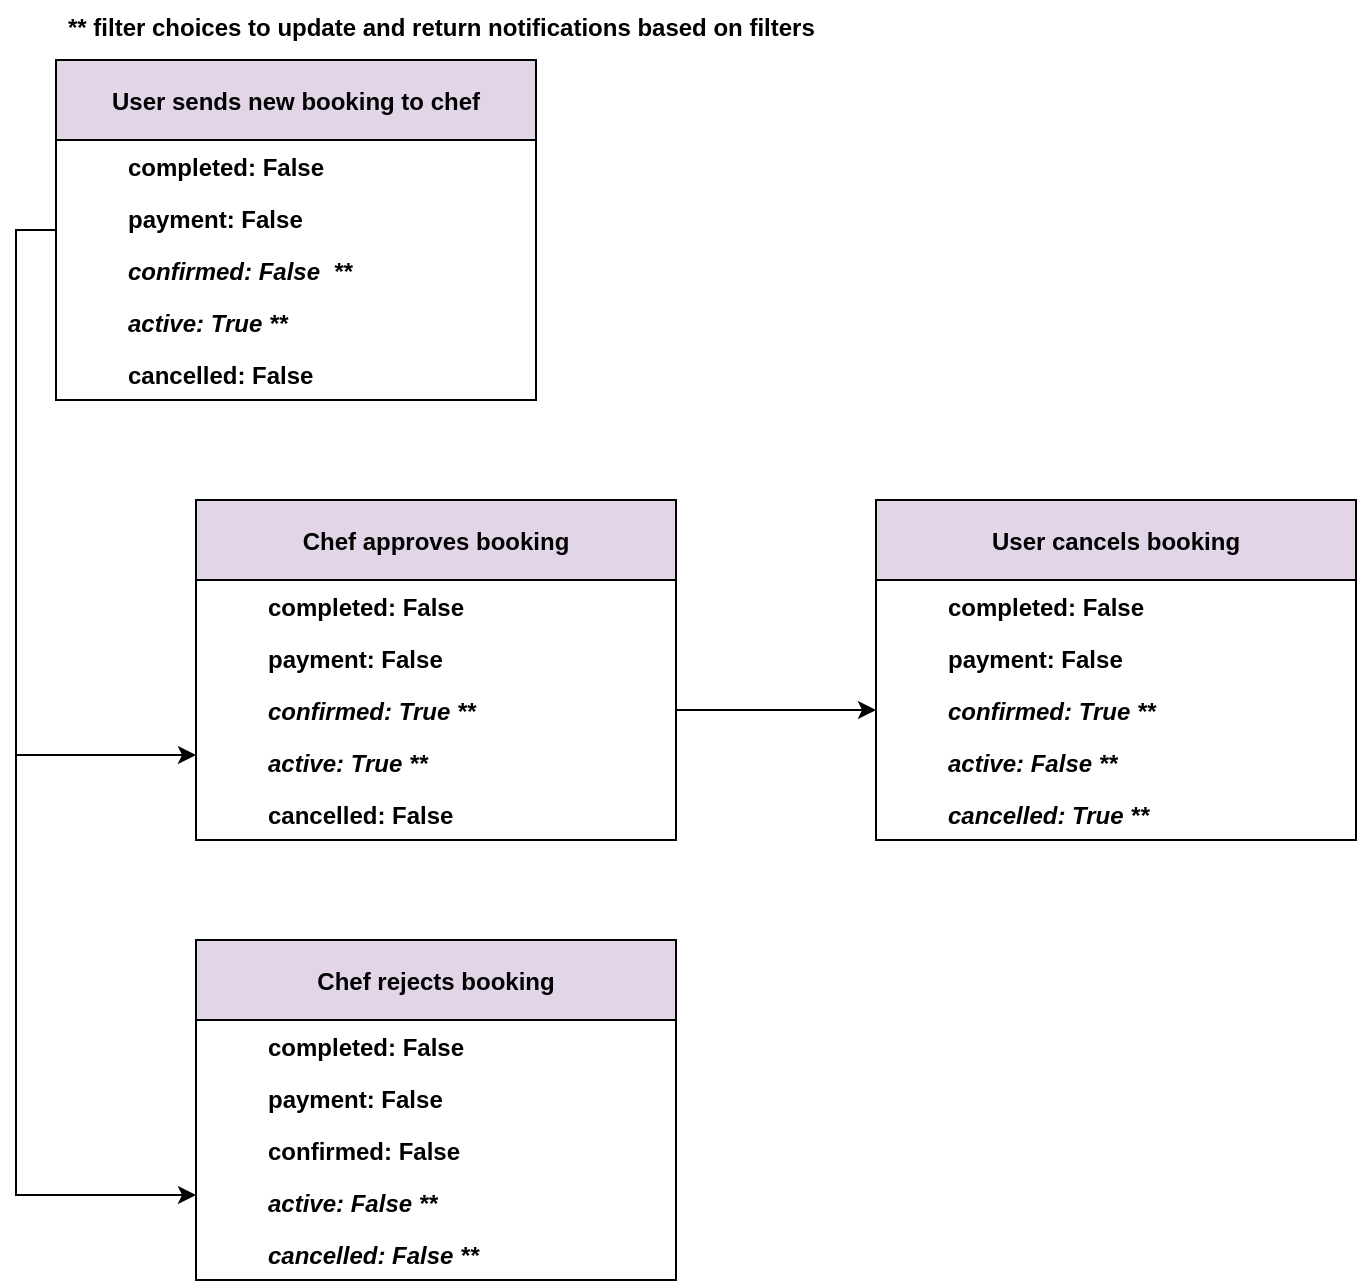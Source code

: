 <mxfile version="14.6.5" type="device"><diagram id="C5RBs43oDa-KdzZeNtuy" name="Page-1"><mxGraphModel dx="677" dy="682" grid="1" gridSize="10" guides="1" tooltips="1" connect="1" arrows="1" fold="1" page="1" pageScale="1" pageWidth="827" pageHeight="1169" math="0" shadow="0"><root><mxCell id="WIyWlLk6GJQsqaUBKTNV-0"/><mxCell id="WIyWlLk6GJQsqaUBKTNV-1" parent="WIyWlLk6GJQsqaUBKTNV-0"/><mxCell id="yMt74VUPfMmV9wDvXkpE-15" style="edgeStyle=orthogonalEdgeStyle;rounded=0;orthogonalLoop=1;jettySize=auto;html=1;exitX=0;exitY=0.5;exitDx=0;exitDy=0;entryX=0;entryY=0.75;entryDx=0;entryDy=0;" edge="1" parent="WIyWlLk6GJQsqaUBKTNV-1" source="yMt74VUPfMmV9wDvXkpE-2" target="yMt74VUPfMmV9wDvXkpE-9"><mxGeometry relative="1" as="geometry"/></mxCell><mxCell id="yMt74VUPfMmV9wDvXkpE-22" style="edgeStyle=orthogonalEdgeStyle;rounded=0;orthogonalLoop=1;jettySize=auto;html=1;exitX=0;exitY=0.5;exitDx=0;exitDy=0;entryX=0;entryY=0.75;entryDx=0;entryDy=0;" edge="1" parent="WIyWlLk6GJQsqaUBKTNV-1" source="yMt74VUPfMmV9wDvXkpE-2" target="yMt74VUPfMmV9wDvXkpE-16"><mxGeometry relative="1" as="geometry"/></mxCell><mxCell id="yMt74VUPfMmV9wDvXkpE-2" value="User sends new booking to chef" style="swimlane;fillColor=#E1D5E7;startSize=40;" vertex="1" parent="WIyWlLk6GJQsqaUBKTNV-1"><mxGeometry x="920" y="100" width="240" height="170" as="geometry"/></mxCell><mxCell id="yMt74VUPfMmV9wDvXkpE-4" value="payment: False" style="text;align=left;verticalAlign=top;spacingLeft=4;spacingRight=4;overflow=hidden;rotatable=0;points=[[0,0.5],[1,0.5]];portConstraint=eastwest;rounded=0;shadow=0;html=0;fontStyle=1" vertex="1" parent="yMt74VUPfMmV9wDvXkpE-2"><mxGeometry x="30" y="66" width="210" height="26" as="geometry"/></mxCell><mxCell id="yMt74VUPfMmV9wDvXkpE-5" value="confirmed: False  **" style="text;align=left;verticalAlign=top;spacingLeft=4;spacingRight=4;overflow=hidden;rotatable=0;points=[[0,0.5],[1,0.5]];portConstraint=eastwest;rounded=0;shadow=0;html=0;fontStyle=3;strokeColor=none;" vertex="1" parent="yMt74VUPfMmV9wDvXkpE-2"><mxGeometry x="30" y="92" width="210" height="26" as="geometry"/></mxCell><mxCell id="yMt74VUPfMmV9wDvXkpE-6" value="active: True **" style="text;align=left;verticalAlign=top;spacingLeft=4;spacingRight=4;overflow=hidden;rotatable=0;points=[[0,0.5],[1,0.5]];portConstraint=eastwest;rounded=0;shadow=0;html=0;fontStyle=3" vertex="1" parent="yMt74VUPfMmV9wDvXkpE-2"><mxGeometry x="30" y="118" width="210" height="26" as="geometry"/></mxCell><mxCell id="yMt74VUPfMmV9wDvXkpE-7" value="cancelled: False" style="text;align=left;verticalAlign=top;spacingLeft=4;spacingRight=4;overflow=hidden;rotatable=0;points=[[0,0.5],[1,0.5]];portConstraint=eastwest;rounded=0;shadow=0;html=0;fontStyle=1" vertex="1" parent="yMt74VUPfMmV9wDvXkpE-2"><mxGeometry x="30" y="144" width="210" height="26" as="geometry"/></mxCell><mxCell id="yMt74VUPfMmV9wDvXkpE-8" value="completed: False" style="text;align=left;verticalAlign=top;spacingLeft=4;spacingRight=4;overflow=hidden;rotatable=0;points=[[0,0.5],[1,0.5]];portConstraint=eastwest;fontStyle=1" vertex="1" parent="yMt74VUPfMmV9wDvXkpE-2"><mxGeometry x="30" y="40" width="210" height="26" as="geometry"/></mxCell><mxCell id="yMt74VUPfMmV9wDvXkpE-3" value="** filter choices to update and return notifications based on filters" style="text;align=left;verticalAlign=top;spacingLeft=4;spacingRight=4;overflow=hidden;rotatable=0;points=[[0,0.5],[1,0.5]];portConstraint=eastwest;fontStyle=1" vertex="1" parent="WIyWlLk6GJQsqaUBKTNV-1"><mxGeometry x="920" y="70" width="480" height="26" as="geometry"/></mxCell><mxCell id="yMt74VUPfMmV9wDvXkpE-9" value="Chef rejects booking" style="swimlane;fillColor=#E1D5E7;startSize=40;" vertex="1" parent="WIyWlLk6GJQsqaUBKTNV-1"><mxGeometry x="990" y="540" width="240" height="170" as="geometry"/></mxCell><mxCell id="yMt74VUPfMmV9wDvXkpE-10" value="payment: False" style="text;align=left;verticalAlign=top;spacingLeft=4;spacingRight=4;overflow=hidden;rotatable=0;points=[[0,0.5],[1,0.5]];portConstraint=eastwest;rounded=0;shadow=0;html=0;fontStyle=1" vertex="1" parent="yMt74VUPfMmV9wDvXkpE-9"><mxGeometry x="30" y="66" width="210" height="26" as="geometry"/></mxCell><mxCell id="yMt74VUPfMmV9wDvXkpE-11" value="confirmed: False" style="text;align=left;verticalAlign=top;spacingLeft=4;spacingRight=4;overflow=hidden;rotatable=0;points=[[0,0.5],[1,0.5]];portConstraint=eastwest;rounded=0;shadow=0;html=0;fontStyle=1" vertex="1" parent="yMt74VUPfMmV9wDvXkpE-9"><mxGeometry x="30" y="92" width="210" height="26" as="geometry"/></mxCell><mxCell id="yMt74VUPfMmV9wDvXkpE-12" value="active: False **" style="text;align=left;verticalAlign=top;spacingLeft=4;spacingRight=4;overflow=hidden;rotatable=0;points=[[0,0.5],[1,0.5]];portConstraint=eastwest;rounded=0;shadow=0;html=0;fontStyle=3" vertex="1" parent="yMt74VUPfMmV9wDvXkpE-9"><mxGeometry x="30" y="118" width="210" height="26" as="geometry"/></mxCell><mxCell id="yMt74VUPfMmV9wDvXkpE-13" value="cancelled: False **" style="text;align=left;verticalAlign=top;spacingLeft=4;spacingRight=4;overflow=hidden;rotatable=0;points=[[0,0.5],[1,0.5]];portConstraint=eastwest;rounded=0;shadow=0;html=0;fontStyle=3" vertex="1" parent="yMt74VUPfMmV9wDvXkpE-9"><mxGeometry x="30" y="144" width="210" height="26" as="geometry"/></mxCell><mxCell id="yMt74VUPfMmV9wDvXkpE-14" value="completed: False" style="text;align=left;verticalAlign=top;spacingLeft=4;spacingRight=4;overflow=hidden;rotatable=0;points=[[0,0.5],[1,0.5]];portConstraint=eastwest;fontStyle=1" vertex="1" parent="yMt74VUPfMmV9wDvXkpE-9"><mxGeometry x="30" y="40" width="210" height="26" as="geometry"/></mxCell><mxCell id="yMt74VUPfMmV9wDvXkpE-16" value="Chef approves booking" style="swimlane;fillColor=#E1D5E7;startSize=40;" vertex="1" parent="WIyWlLk6GJQsqaUBKTNV-1"><mxGeometry x="990" y="320" width="240" height="170" as="geometry"/></mxCell><mxCell id="yMt74VUPfMmV9wDvXkpE-17" value="payment: False" style="text;align=left;verticalAlign=top;spacingLeft=4;spacingRight=4;overflow=hidden;rotatable=0;points=[[0,0.5],[1,0.5]];portConstraint=eastwest;rounded=0;shadow=0;html=0;fontStyle=1" vertex="1" parent="yMt74VUPfMmV9wDvXkpE-16"><mxGeometry x="30" y="66" width="210" height="26" as="geometry"/></mxCell><mxCell id="yMt74VUPfMmV9wDvXkpE-18" value="confirmed: True **" style="text;align=left;verticalAlign=top;spacingLeft=4;spacingRight=4;overflow=hidden;rotatable=0;points=[[0,0.5],[1,0.5]];portConstraint=eastwest;rounded=0;shadow=0;html=0;fontStyle=3" vertex="1" parent="yMt74VUPfMmV9wDvXkpE-16"><mxGeometry x="30" y="92" width="210" height="26" as="geometry"/></mxCell><mxCell id="yMt74VUPfMmV9wDvXkpE-19" value="active: True **" style="text;align=left;verticalAlign=top;spacingLeft=4;spacingRight=4;overflow=hidden;rotatable=0;points=[[0,0.5],[1,0.5]];portConstraint=eastwest;rounded=0;shadow=0;html=0;fontStyle=3" vertex="1" parent="yMt74VUPfMmV9wDvXkpE-16"><mxGeometry x="30" y="118" width="210" height="26" as="geometry"/></mxCell><mxCell id="yMt74VUPfMmV9wDvXkpE-20" value="cancelled: False" style="text;align=left;verticalAlign=top;spacingLeft=4;spacingRight=4;overflow=hidden;rotatable=0;points=[[0,0.5],[1,0.5]];portConstraint=eastwest;rounded=0;shadow=0;html=0;fontStyle=1" vertex="1" parent="yMt74VUPfMmV9wDvXkpE-16"><mxGeometry x="30" y="144" width="210" height="26" as="geometry"/></mxCell><mxCell id="yMt74VUPfMmV9wDvXkpE-21" value="completed: False" style="text;align=left;verticalAlign=top;spacingLeft=4;spacingRight=4;overflow=hidden;rotatable=0;points=[[0,0.5],[1,0.5]];portConstraint=eastwest;fontStyle=1" vertex="1" parent="yMt74VUPfMmV9wDvXkpE-16"><mxGeometry x="30" y="40" width="210" height="26" as="geometry"/></mxCell><mxCell id="yMt74VUPfMmV9wDvXkpE-23" value="User cancels booking" style="swimlane;fillColor=#E1D5E7;startSize=40;" vertex="1" parent="WIyWlLk6GJQsqaUBKTNV-1"><mxGeometry x="1330" y="320" width="240" height="170" as="geometry"/></mxCell><mxCell id="yMt74VUPfMmV9wDvXkpE-24" value="payment: False" style="text;align=left;verticalAlign=top;spacingLeft=4;spacingRight=4;overflow=hidden;rotatable=0;points=[[0,0.5],[1,0.5]];portConstraint=eastwest;rounded=0;shadow=0;html=0;fontStyle=1" vertex="1" parent="yMt74VUPfMmV9wDvXkpE-23"><mxGeometry x="30" y="66" width="210" height="26" as="geometry"/></mxCell><mxCell id="yMt74VUPfMmV9wDvXkpE-25" value="confirmed: True **" style="text;align=left;verticalAlign=top;spacingLeft=4;spacingRight=4;overflow=hidden;rotatable=0;points=[[0,0.5],[1,0.5]];portConstraint=eastwest;rounded=0;shadow=0;html=0;fontStyle=3" vertex="1" parent="yMt74VUPfMmV9wDvXkpE-23"><mxGeometry x="30" y="92" width="210" height="26" as="geometry"/></mxCell><mxCell id="yMt74VUPfMmV9wDvXkpE-26" value="active: False **" style="text;align=left;verticalAlign=top;spacingLeft=4;spacingRight=4;overflow=hidden;rotatable=0;points=[[0,0.5],[1,0.5]];portConstraint=eastwest;rounded=0;shadow=0;html=0;fontStyle=3" vertex="1" parent="yMt74VUPfMmV9wDvXkpE-23"><mxGeometry x="30" y="118" width="210" height="26" as="geometry"/></mxCell><mxCell id="yMt74VUPfMmV9wDvXkpE-27" value="cancelled: True **" style="text;align=left;verticalAlign=top;spacingLeft=4;spacingRight=4;overflow=hidden;rotatable=0;points=[[0,0.5],[1,0.5]];portConstraint=eastwest;rounded=0;shadow=0;html=0;fontStyle=3" vertex="1" parent="yMt74VUPfMmV9wDvXkpE-23"><mxGeometry x="30" y="144" width="210" height="26" as="geometry"/></mxCell><mxCell id="yMt74VUPfMmV9wDvXkpE-28" value="completed: False" style="text;align=left;verticalAlign=top;spacingLeft=4;spacingRight=4;overflow=hidden;rotatable=0;points=[[0,0.5],[1,0.5]];portConstraint=eastwest;fontStyle=1" vertex="1" parent="yMt74VUPfMmV9wDvXkpE-23"><mxGeometry x="30" y="40" width="210" height="26" as="geometry"/></mxCell><mxCell id="yMt74VUPfMmV9wDvXkpE-29" style="edgeStyle=orthogonalEdgeStyle;rounded=0;orthogonalLoop=1;jettySize=auto;html=1;exitX=1;exitY=0.5;exitDx=0;exitDy=0;" edge="1" parent="WIyWlLk6GJQsqaUBKTNV-1" source="yMt74VUPfMmV9wDvXkpE-18"><mxGeometry relative="1" as="geometry"><mxPoint x="1330" y="425" as="targetPoint"/></mxGeometry></mxCell></root></mxGraphModel></diagram></mxfile>